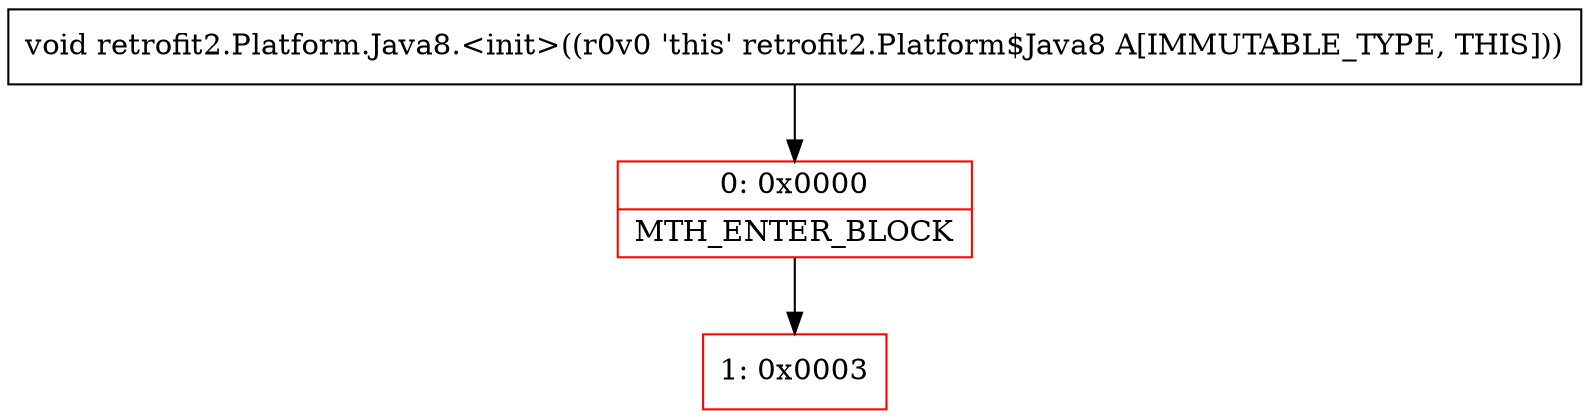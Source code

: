 digraph "CFG forretrofit2.Platform.Java8.\<init\>()V" {
subgraph cluster_Region_1656334342 {
label = "R(0)";
node [shape=record,color=blue];
}
Node_0 [shape=record,color=red,label="{0\:\ 0x0000|MTH_ENTER_BLOCK\l}"];
Node_1 [shape=record,color=red,label="{1\:\ 0x0003}"];
MethodNode[shape=record,label="{void retrofit2.Platform.Java8.\<init\>((r0v0 'this' retrofit2.Platform$Java8 A[IMMUTABLE_TYPE, THIS])) }"];
MethodNode -> Node_0;
Node_0 -> Node_1;
}

